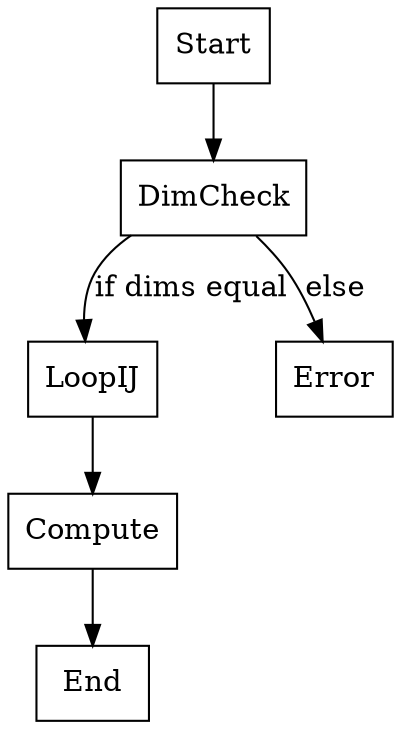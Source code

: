 digraph AddBlock {
  node [shape=box];
  Start -> DimCheck;
  DimCheck -> LoopIJ [label="if dims equal"];
  DimCheck -> Error [label="else"];
  LoopIJ -> Compute;
  Compute -> End;
}
